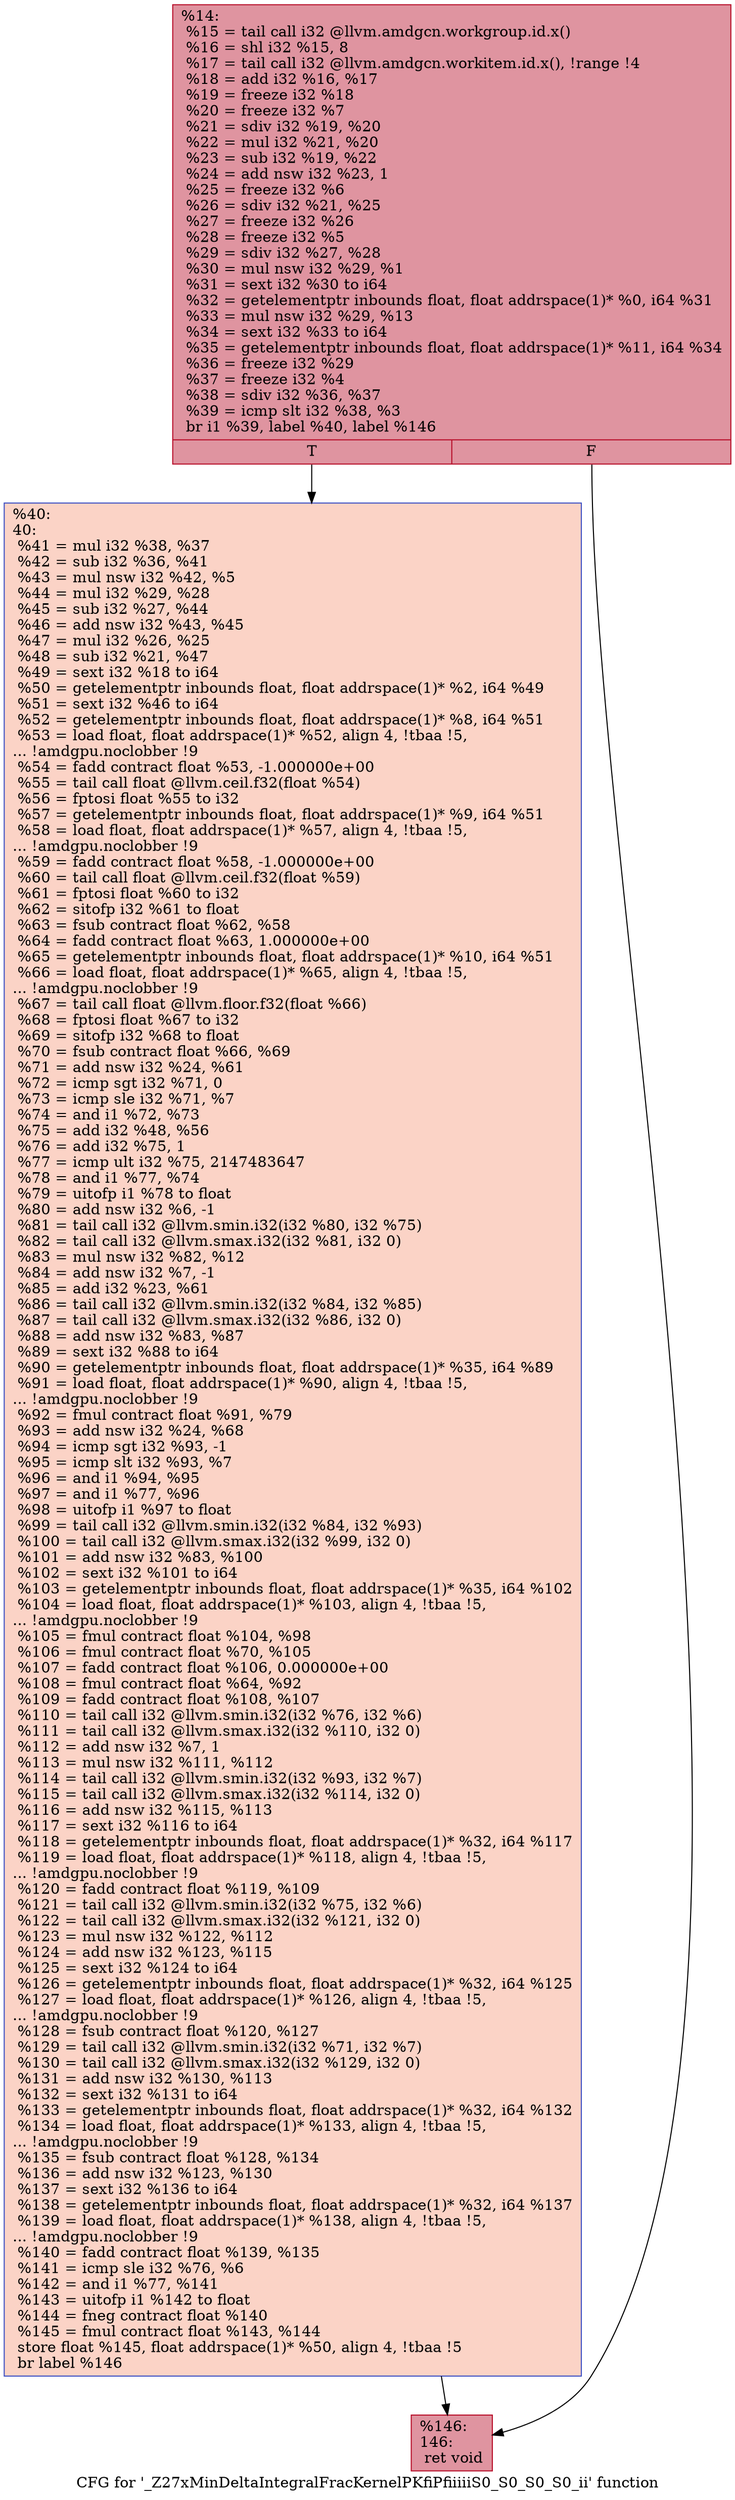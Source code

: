 digraph "CFG for '_Z27xMinDeltaIntegralFracKernelPKfiPfiiiiiS0_S0_S0_S0_ii' function" {
	label="CFG for '_Z27xMinDeltaIntegralFracKernelPKfiPfiiiiiS0_S0_S0_S0_ii' function";

	Node0x50f8b30 [shape=record,color="#b70d28ff", style=filled, fillcolor="#b70d2870",label="{%14:\l  %15 = tail call i32 @llvm.amdgcn.workgroup.id.x()\l  %16 = shl i32 %15, 8\l  %17 = tail call i32 @llvm.amdgcn.workitem.id.x(), !range !4\l  %18 = add i32 %16, %17\l  %19 = freeze i32 %18\l  %20 = freeze i32 %7\l  %21 = sdiv i32 %19, %20\l  %22 = mul i32 %21, %20\l  %23 = sub i32 %19, %22\l  %24 = add nsw i32 %23, 1\l  %25 = freeze i32 %6\l  %26 = sdiv i32 %21, %25\l  %27 = freeze i32 %26\l  %28 = freeze i32 %5\l  %29 = sdiv i32 %27, %28\l  %30 = mul nsw i32 %29, %1\l  %31 = sext i32 %30 to i64\l  %32 = getelementptr inbounds float, float addrspace(1)* %0, i64 %31\l  %33 = mul nsw i32 %29, %13\l  %34 = sext i32 %33 to i64\l  %35 = getelementptr inbounds float, float addrspace(1)* %11, i64 %34\l  %36 = freeze i32 %29\l  %37 = freeze i32 %4\l  %38 = sdiv i32 %36, %37\l  %39 = icmp slt i32 %38, %3\l  br i1 %39, label %40, label %146\l|{<s0>T|<s1>F}}"];
	Node0x50f8b30:s0 -> Node0x50fbb30;
	Node0x50f8b30:s1 -> Node0x50fbbc0;
	Node0x50fbb30 [shape=record,color="#3d50c3ff", style=filled, fillcolor="#f59c7d70",label="{%40:\l40:                                               \l  %41 = mul i32 %38, %37\l  %42 = sub i32 %36, %41\l  %43 = mul nsw i32 %42, %5\l  %44 = mul i32 %29, %28\l  %45 = sub i32 %27, %44\l  %46 = add nsw i32 %43, %45\l  %47 = mul i32 %26, %25\l  %48 = sub i32 %21, %47\l  %49 = sext i32 %18 to i64\l  %50 = getelementptr inbounds float, float addrspace(1)* %2, i64 %49\l  %51 = sext i32 %46 to i64\l  %52 = getelementptr inbounds float, float addrspace(1)* %8, i64 %51\l  %53 = load float, float addrspace(1)* %52, align 4, !tbaa !5,\l... !amdgpu.noclobber !9\l  %54 = fadd contract float %53, -1.000000e+00\l  %55 = tail call float @llvm.ceil.f32(float %54)\l  %56 = fptosi float %55 to i32\l  %57 = getelementptr inbounds float, float addrspace(1)* %9, i64 %51\l  %58 = load float, float addrspace(1)* %57, align 4, !tbaa !5,\l... !amdgpu.noclobber !9\l  %59 = fadd contract float %58, -1.000000e+00\l  %60 = tail call float @llvm.ceil.f32(float %59)\l  %61 = fptosi float %60 to i32\l  %62 = sitofp i32 %61 to float\l  %63 = fsub contract float %62, %58\l  %64 = fadd contract float %63, 1.000000e+00\l  %65 = getelementptr inbounds float, float addrspace(1)* %10, i64 %51\l  %66 = load float, float addrspace(1)* %65, align 4, !tbaa !5,\l... !amdgpu.noclobber !9\l  %67 = tail call float @llvm.floor.f32(float %66)\l  %68 = fptosi float %67 to i32\l  %69 = sitofp i32 %68 to float\l  %70 = fsub contract float %66, %69\l  %71 = add nsw i32 %24, %61\l  %72 = icmp sgt i32 %71, 0\l  %73 = icmp sle i32 %71, %7\l  %74 = and i1 %72, %73\l  %75 = add i32 %48, %56\l  %76 = add i32 %75, 1\l  %77 = icmp ult i32 %75, 2147483647\l  %78 = and i1 %77, %74\l  %79 = uitofp i1 %78 to float\l  %80 = add nsw i32 %6, -1\l  %81 = tail call i32 @llvm.smin.i32(i32 %80, i32 %75)\l  %82 = tail call i32 @llvm.smax.i32(i32 %81, i32 0)\l  %83 = mul nsw i32 %82, %12\l  %84 = add nsw i32 %7, -1\l  %85 = add i32 %23, %61\l  %86 = tail call i32 @llvm.smin.i32(i32 %84, i32 %85)\l  %87 = tail call i32 @llvm.smax.i32(i32 %86, i32 0)\l  %88 = add nsw i32 %83, %87\l  %89 = sext i32 %88 to i64\l  %90 = getelementptr inbounds float, float addrspace(1)* %35, i64 %89\l  %91 = load float, float addrspace(1)* %90, align 4, !tbaa !5,\l... !amdgpu.noclobber !9\l  %92 = fmul contract float %91, %79\l  %93 = add nsw i32 %24, %68\l  %94 = icmp sgt i32 %93, -1\l  %95 = icmp slt i32 %93, %7\l  %96 = and i1 %94, %95\l  %97 = and i1 %77, %96\l  %98 = uitofp i1 %97 to float\l  %99 = tail call i32 @llvm.smin.i32(i32 %84, i32 %93)\l  %100 = tail call i32 @llvm.smax.i32(i32 %99, i32 0)\l  %101 = add nsw i32 %83, %100\l  %102 = sext i32 %101 to i64\l  %103 = getelementptr inbounds float, float addrspace(1)* %35, i64 %102\l  %104 = load float, float addrspace(1)* %103, align 4, !tbaa !5,\l... !amdgpu.noclobber !9\l  %105 = fmul contract float %104, %98\l  %106 = fmul contract float %70, %105\l  %107 = fadd contract float %106, 0.000000e+00\l  %108 = fmul contract float %64, %92\l  %109 = fadd contract float %108, %107\l  %110 = tail call i32 @llvm.smin.i32(i32 %76, i32 %6)\l  %111 = tail call i32 @llvm.smax.i32(i32 %110, i32 0)\l  %112 = add nsw i32 %7, 1\l  %113 = mul nsw i32 %111, %112\l  %114 = tail call i32 @llvm.smin.i32(i32 %93, i32 %7)\l  %115 = tail call i32 @llvm.smax.i32(i32 %114, i32 0)\l  %116 = add nsw i32 %115, %113\l  %117 = sext i32 %116 to i64\l  %118 = getelementptr inbounds float, float addrspace(1)* %32, i64 %117\l  %119 = load float, float addrspace(1)* %118, align 4, !tbaa !5,\l... !amdgpu.noclobber !9\l  %120 = fadd contract float %119, %109\l  %121 = tail call i32 @llvm.smin.i32(i32 %75, i32 %6)\l  %122 = tail call i32 @llvm.smax.i32(i32 %121, i32 0)\l  %123 = mul nsw i32 %122, %112\l  %124 = add nsw i32 %123, %115\l  %125 = sext i32 %124 to i64\l  %126 = getelementptr inbounds float, float addrspace(1)* %32, i64 %125\l  %127 = load float, float addrspace(1)* %126, align 4, !tbaa !5,\l... !amdgpu.noclobber !9\l  %128 = fsub contract float %120, %127\l  %129 = tail call i32 @llvm.smin.i32(i32 %71, i32 %7)\l  %130 = tail call i32 @llvm.smax.i32(i32 %129, i32 0)\l  %131 = add nsw i32 %130, %113\l  %132 = sext i32 %131 to i64\l  %133 = getelementptr inbounds float, float addrspace(1)* %32, i64 %132\l  %134 = load float, float addrspace(1)* %133, align 4, !tbaa !5,\l... !amdgpu.noclobber !9\l  %135 = fsub contract float %128, %134\l  %136 = add nsw i32 %123, %130\l  %137 = sext i32 %136 to i64\l  %138 = getelementptr inbounds float, float addrspace(1)* %32, i64 %137\l  %139 = load float, float addrspace(1)* %138, align 4, !tbaa !5,\l... !amdgpu.noclobber !9\l  %140 = fadd contract float %139, %135\l  %141 = icmp sle i32 %76, %6\l  %142 = and i1 %77, %141\l  %143 = uitofp i1 %142 to float\l  %144 = fneg contract float %140\l  %145 = fmul contract float %143, %144\l  store float %145, float addrspace(1)* %50, align 4, !tbaa !5\l  br label %146\l}"];
	Node0x50fbb30 -> Node0x50fbbc0;
	Node0x50fbbc0 [shape=record,color="#b70d28ff", style=filled, fillcolor="#b70d2870",label="{%146:\l146:                                              \l  ret void\l}"];
}
